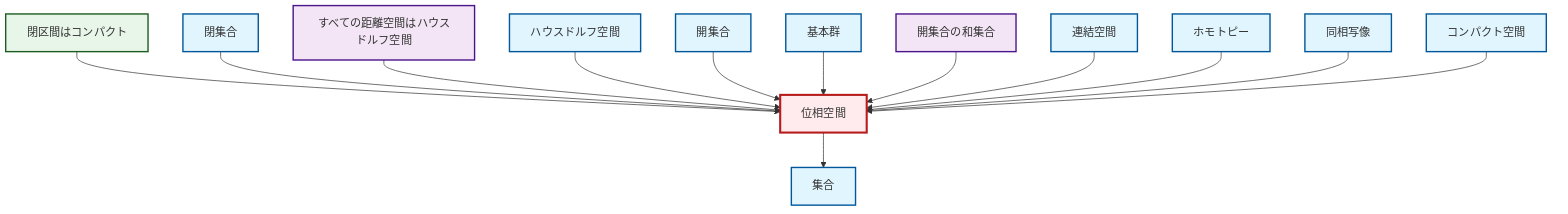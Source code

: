graph TD
    classDef definition fill:#e1f5fe,stroke:#01579b,stroke-width:2px
    classDef theorem fill:#f3e5f5,stroke:#4a148c,stroke-width:2px
    classDef axiom fill:#fff3e0,stroke:#e65100,stroke-width:2px
    classDef example fill:#e8f5e9,stroke:#1b5e20,stroke-width:2px
    classDef current fill:#ffebee,stroke:#b71c1c,stroke-width:3px
    thm-union-open-sets["開集合の和集合"]:::theorem
    def-connected["連結空間"]:::definition
    thm-metric-hausdorff["すべての距離空間はハウスドルフ空間"]:::theorem
    def-compact["コンパクト空間"]:::definition
    def-closed-set["閉集合"]:::definition
    def-open-set["開集合"]:::definition
    ex-closed-interval-compact["閉区間はコンパクト"]:::example
    def-set["集合"]:::definition
    def-topological-space["位相空間"]:::definition
    def-fundamental-group["基本群"]:::definition
    def-homotopy["ホモトピー"]:::definition
    def-hausdorff["ハウスドルフ空間"]:::definition
    def-homeomorphism["同相写像"]:::definition
    ex-closed-interval-compact --> def-topological-space
    def-closed-set --> def-topological-space
    thm-metric-hausdorff --> def-topological-space
    def-hausdorff --> def-topological-space
    def-topological-space --> def-set
    def-open-set --> def-topological-space
    def-fundamental-group --> def-topological-space
    thm-union-open-sets --> def-topological-space
    def-connected --> def-topological-space
    def-homotopy --> def-topological-space
    def-homeomorphism --> def-topological-space
    def-compact --> def-topological-space
    class def-topological-space current